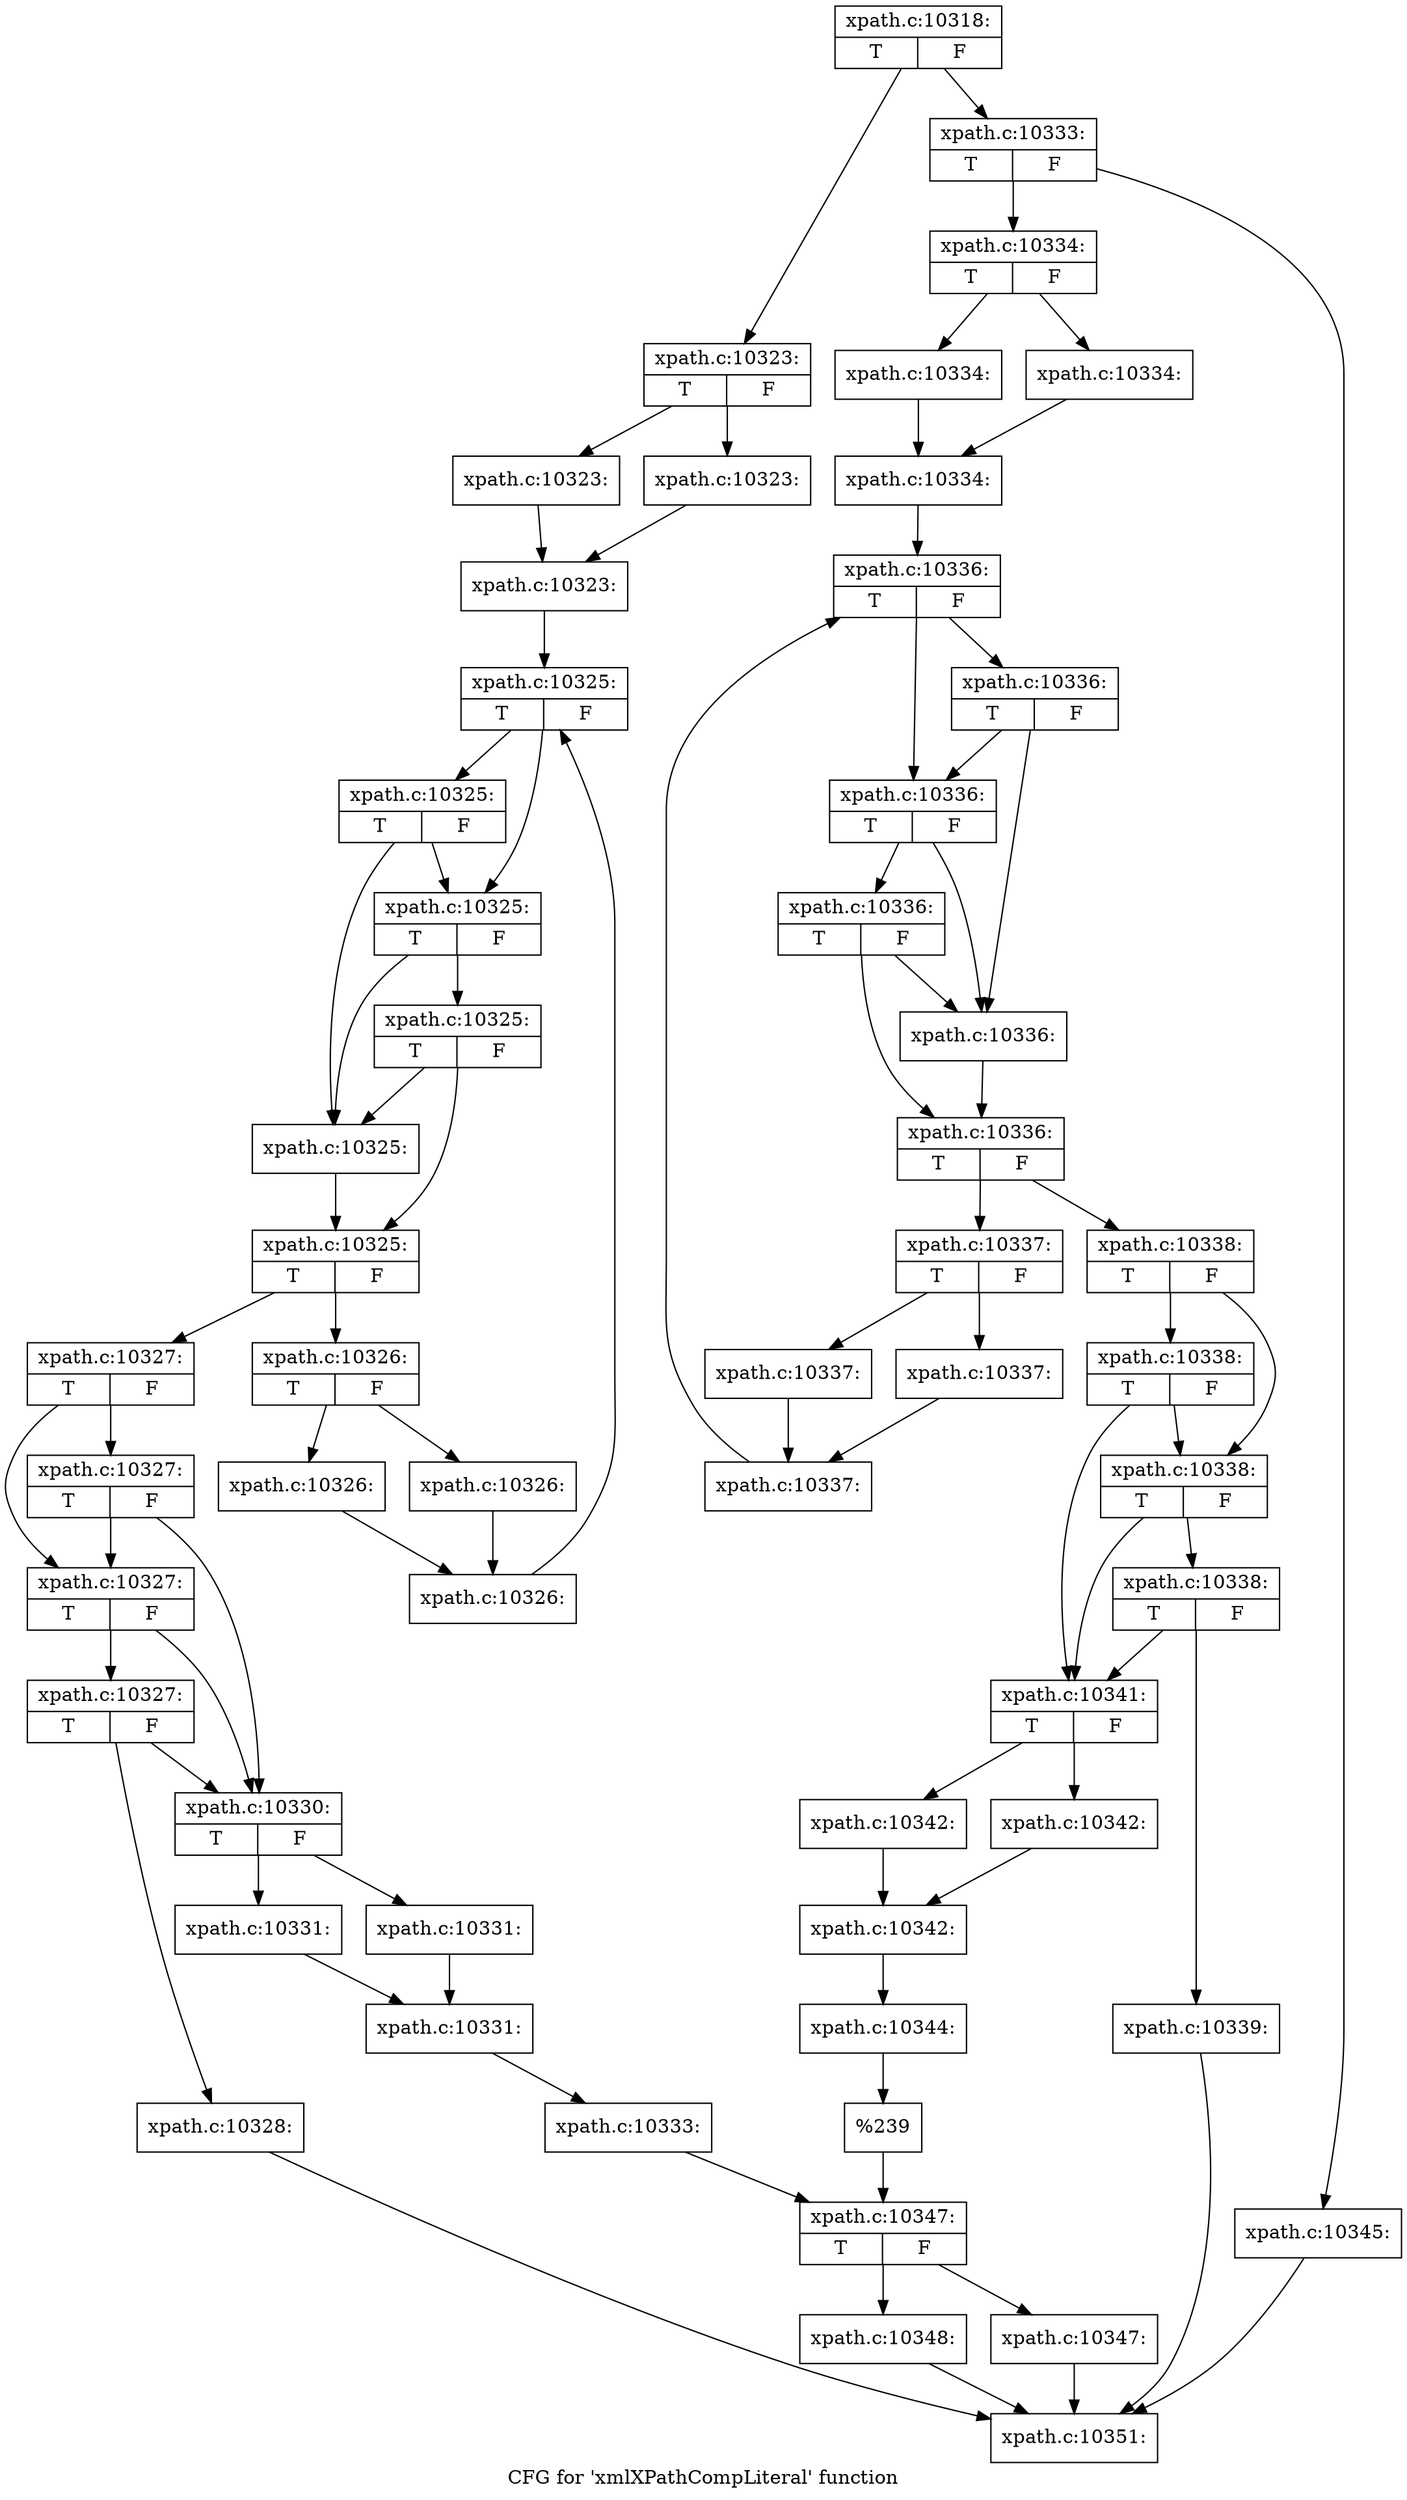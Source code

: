 digraph "CFG for 'xmlXPathCompLiteral' function" {
	label="CFG for 'xmlXPathCompLiteral' function";

	Node0x4f29d50 [shape=record,label="{xpath.c:10318:|{<s0>T|<s1>F}}"];
	Node0x4f29d50 -> Node0x4f3c5a0;
	Node0x4f29d50 -> Node0x4f3c640;
	Node0x4f3c5a0 [shape=record,label="{xpath.c:10323:|{<s0>T|<s1>F}}"];
	Node0x4f3c5a0 -> Node0x4f3cb20;
	Node0x4f3c5a0 -> Node0x4f3cb70;
	Node0x4f3cb20 [shape=record,label="{xpath.c:10323:}"];
	Node0x4f3cb20 -> Node0x4f3cbc0;
	Node0x4f3cb70 [shape=record,label="{xpath.c:10323:}"];
	Node0x4f3cb70 -> Node0x4f3cbc0;
	Node0x4f3cbc0 [shape=record,label="{xpath.c:10323:}"];
	Node0x4f3cbc0 -> Node0x4f3d6c0;
	Node0x4f3d6c0 [shape=record,label="{xpath.c:10325:|{<s0>T|<s1>F}}"];
	Node0x4f3d6c0 -> Node0x4f3dad0;
	Node0x4f3d6c0 -> Node0x4f3da80;
	Node0x4f3dad0 [shape=record,label="{xpath.c:10325:|{<s0>T|<s1>F}}"];
	Node0x4f3dad0 -> Node0x4f3d9b0;
	Node0x4f3dad0 -> Node0x4f3da80;
	Node0x4f3da80 [shape=record,label="{xpath.c:10325:|{<s0>T|<s1>F}}"];
	Node0x4f3da80 -> Node0x4f3d9b0;
	Node0x4f3da80 -> Node0x4f3da00;
	Node0x4f3da00 [shape=record,label="{xpath.c:10325:|{<s0>T|<s1>F}}"];
	Node0x4f3da00 -> Node0x4f3d9b0;
	Node0x4f3da00 -> Node0x4f3d960;
	Node0x4f3d9b0 [shape=record,label="{xpath.c:10325:}"];
	Node0x4f3d9b0 -> Node0x4f3d960;
	Node0x4f3d960 [shape=record,label="{xpath.c:10325:|{<s0>T|<s1>F}}"];
	Node0x4f3d960 -> Node0x4f3ebb0;
	Node0x4f3d960 -> Node0x4f3d8e0;
	Node0x4f3ebb0 [shape=record,label="{xpath.c:10326:|{<s0>T|<s1>F}}"];
	Node0x4f3ebb0 -> Node0x4f3ec90;
	Node0x4f3ebb0 -> Node0x4f3ece0;
	Node0x4f3ec90 [shape=record,label="{xpath.c:10326:}"];
	Node0x4f3ec90 -> Node0x4f3ed30;
	Node0x4f3ece0 [shape=record,label="{xpath.c:10326:}"];
	Node0x4f3ece0 -> Node0x4f3ed30;
	Node0x4f3ed30 [shape=record,label="{xpath.c:10326:}"];
	Node0x4f3ed30 -> Node0x4f3d6c0;
	Node0x4f3d8e0 [shape=record,label="{xpath.c:10327:|{<s0>T|<s1>F}}"];
	Node0x4f3d8e0 -> Node0x4f3f850;
	Node0x4f3d8e0 -> Node0x4f3f800;
	Node0x4f3f850 [shape=record,label="{xpath.c:10327:|{<s0>T|<s1>F}}"];
	Node0x4f3f850 -> Node0x4f3f730;
	Node0x4f3f850 -> Node0x4f3f800;
	Node0x4f3f800 [shape=record,label="{xpath.c:10327:|{<s0>T|<s1>F}}"];
	Node0x4f3f800 -> Node0x4f3f730;
	Node0x4f3f800 -> Node0x4f3f780;
	Node0x4f3f780 [shape=record,label="{xpath.c:10327:|{<s0>T|<s1>F}}"];
	Node0x4f3f780 -> Node0x4f3f730;
	Node0x4f3f780 -> Node0x4f3f690;
	Node0x4f3f690 [shape=record,label="{xpath.c:10328:}"];
	Node0x4f3f690 -> Node0x4f3bd80;
	Node0x4f3f730 [shape=record,label="{xpath.c:10330:|{<s0>T|<s1>F}}"];
	Node0x4f3f730 -> Node0x4f40f00;
	Node0x4f3f730 -> Node0x4f40f50;
	Node0x4f40f00 [shape=record,label="{xpath.c:10331:}"];
	Node0x4f40f00 -> Node0x4f40fa0;
	Node0x4f40f50 [shape=record,label="{xpath.c:10331:}"];
	Node0x4f40f50 -> Node0x4f40fa0;
	Node0x4f40fa0 [shape=record,label="{xpath.c:10331:}"];
	Node0x4f40fa0 -> Node0x4f3f6e0;
	Node0x4f3f6e0 [shape=record,label="{xpath.c:10333:}"];
	Node0x4f3f6e0 -> Node0x4f3c5f0;
	Node0x4f3c640 [shape=record,label="{xpath.c:10333:|{<s0>T|<s1>F}}"];
	Node0x4f3c640 -> Node0x4f41ab0;
	Node0x4f3c640 -> Node0x4f41b50;
	Node0x4f41ab0 [shape=record,label="{xpath.c:10334:|{<s0>T|<s1>F}}"];
	Node0x4f41ab0 -> Node0x4f42060;
	Node0x4f41ab0 -> Node0x4f420b0;
	Node0x4f42060 [shape=record,label="{xpath.c:10334:}"];
	Node0x4f42060 -> Node0x4f42100;
	Node0x4f420b0 [shape=record,label="{xpath.c:10334:}"];
	Node0x4f420b0 -> Node0x4f42100;
	Node0x4f42100 [shape=record,label="{xpath.c:10334:}"];
	Node0x4f42100 -> Node0x4f42c00;
	Node0x4f42c00 [shape=record,label="{xpath.c:10336:|{<s0>T|<s1>F}}"];
	Node0x4f42c00 -> Node0x4f43010;
	Node0x4f42c00 -> Node0x4f42fc0;
	Node0x4f43010 [shape=record,label="{xpath.c:10336:|{<s0>T|<s1>F}}"];
	Node0x4f43010 -> Node0x4f42ef0;
	Node0x4f43010 -> Node0x4f42fc0;
	Node0x4f42fc0 [shape=record,label="{xpath.c:10336:|{<s0>T|<s1>F}}"];
	Node0x4f42fc0 -> Node0x4f42ef0;
	Node0x4f42fc0 -> Node0x4f42f40;
	Node0x4f42f40 [shape=record,label="{xpath.c:10336:|{<s0>T|<s1>F}}"];
	Node0x4f42f40 -> Node0x4f42ef0;
	Node0x4f42f40 -> Node0x4f42ea0;
	Node0x4f42ef0 [shape=record,label="{xpath.c:10336:}"];
	Node0x4f42ef0 -> Node0x4f42ea0;
	Node0x4f42ea0 [shape=record,label="{xpath.c:10336:|{<s0>T|<s1>F}}"];
	Node0x4f42ea0 -> Node0x4f440f0;
	Node0x4f42ea0 -> Node0x4f42e20;
	Node0x4f440f0 [shape=record,label="{xpath.c:10337:|{<s0>T|<s1>F}}"];
	Node0x4f440f0 -> Node0x4f441d0;
	Node0x4f440f0 -> Node0x4f44220;
	Node0x4f441d0 [shape=record,label="{xpath.c:10337:}"];
	Node0x4f441d0 -> Node0x4f44270;
	Node0x4f44220 [shape=record,label="{xpath.c:10337:}"];
	Node0x4f44220 -> Node0x4f44270;
	Node0x4f44270 [shape=record,label="{xpath.c:10337:}"];
	Node0x4f44270 -> Node0x4f42c00;
	Node0x4f42e20 [shape=record,label="{xpath.c:10338:|{<s0>T|<s1>F}}"];
	Node0x4f42e20 -> Node0x4f44d90;
	Node0x4f42e20 -> Node0x4f44d40;
	Node0x4f44d90 [shape=record,label="{xpath.c:10338:|{<s0>T|<s1>F}}"];
	Node0x4f44d90 -> Node0x4f44c70;
	Node0x4f44d90 -> Node0x4f44d40;
	Node0x4f44d40 [shape=record,label="{xpath.c:10338:|{<s0>T|<s1>F}}"];
	Node0x4f44d40 -> Node0x4f44c70;
	Node0x4f44d40 -> Node0x4f44cc0;
	Node0x4f44cc0 [shape=record,label="{xpath.c:10338:|{<s0>T|<s1>F}}"];
	Node0x4f44cc0 -> Node0x4f44c70;
	Node0x4f44cc0 -> Node0x4f44bd0;
	Node0x4f44bd0 [shape=record,label="{xpath.c:10339:}"];
	Node0x4f44bd0 -> Node0x4f3bd80;
	Node0x4f44c70 [shape=record,label="{xpath.c:10341:|{<s0>T|<s1>F}}"];
	Node0x4f44c70 -> Node0x4f46440;
	Node0x4f44c70 -> Node0x4f46490;
	Node0x4f46440 [shape=record,label="{xpath.c:10342:}"];
	Node0x4f46440 -> Node0x4f464e0;
	Node0x4f46490 [shape=record,label="{xpath.c:10342:}"];
	Node0x4f46490 -> Node0x4f464e0;
	Node0x4f464e0 [shape=record,label="{xpath.c:10342:}"];
	Node0x4f464e0 -> Node0x4f44c20;
	Node0x4f44c20 [shape=record,label="{xpath.c:10344:}"];
	Node0x4f44c20 -> Node0x4f41b00;
	Node0x4f41b50 [shape=record,label="{xpath.c:10345:}"];
	Node0x4f41b50 -> Node0x4f3bd80;
	Node0x4f41b00 [shape=record,label="{%239}"];
	Node0x4f41b00 -> Node0x4f3c5f0;
	Node0x4f3c5f0 [shape=record,label="{xpath.c:10347:|{<s0>T|<s1>F}}"];
	Node0x4f3c5f0 -> Node0x4f47380;
	Node0x4f3c5f0 -> Node0x4f473d0;
	Node0x4f47380 [shape=record,label="{xpath.c:10347:}"];
	Node0x4f47380 -> Node0x4f3bd80;
	Node0x4f473d0 [shape=record,label="{xpath.c:10348:}"];
	Node0x4f473d0 -> Node0x4f3bd80;
	Node0x4f3bd80 [shape=record,label="{xpath.c:10351:}"];
}

